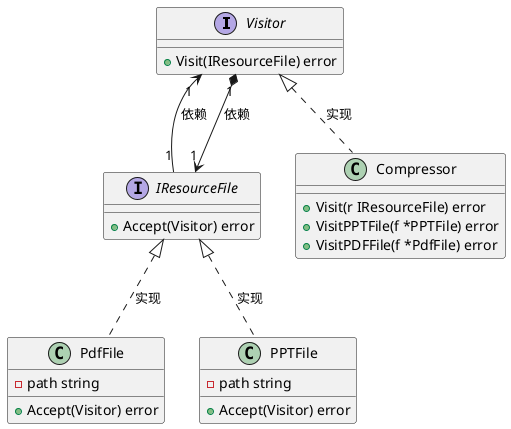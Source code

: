 @startuml proxy
interface       Visitor
interface       IResourceFile

Visitor <|.. Compressor : 实现
IResourceFile <|.. PdfFile : 实现
IResourceFile <|.. PPTFile : 实现
IResourceFile "1" <--* "1" Visitor :依赖
Visitor "1" <-- "1" IResourceFile : 依赖

interface Visitor{
	+Visit(IResourceFile) error
}

interface IResourceFile{
	+Accept(Visitor) error
}

class PdfFile {
    -path string
    +Accept(Visitor) error
}

class PPTFile {
    -path string
    +Accept(Visitor) error
}

class Compressor {
    +Visit(r IResourceFile) error
    +VisitPPTFile(f *PPTFile) error
    +VisitPDFFile(f *PdfFile) error
}

@enduml
